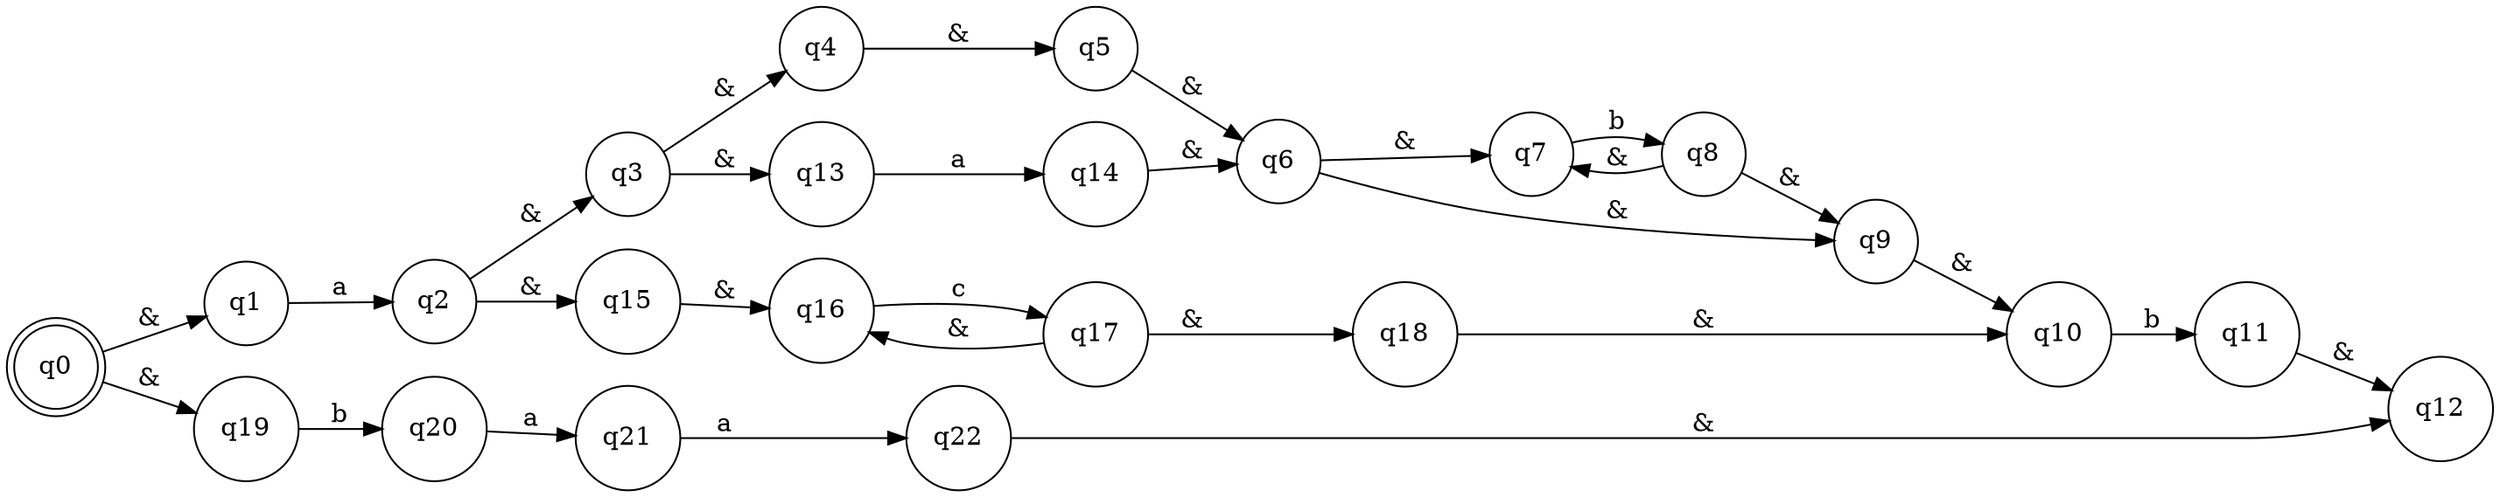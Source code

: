 digraph G {
	rankdir=LR size="20,5"
	node [shape=doublecircle]
	q0
	node [shape=circle]
	q1
	node [shape=circle]
	q2
	node [shape=circle]
	q3
	node [shape=circle]
	q4
	node [shape=circle]
	q5
	node [shape=circle]
	q6
	node [shape=circle]
	q7
	node [shape=circle]
	q8
	node [shape=circle]
	q9
	node [shape=circle]
	q10
	node [shape=circle]
	q11
	node [shape=circle]
	q12
	node [shape=circle]
	q13
	node [shape=circle]
	q14
	node [shape=circle]
	q15
	node [shape=circle]
	q16
	node [shape=circle]
	q17
	node [shape=circle]
	q18
	node [shape=circle]
	q19
	node [shape=circle]
	q20
	node [shape=circle]
	q21
	node [shape=circle]
	q22
	q0 -> q1 [label="&"]
	q0 -> q19 [label="&"]
	q1 -> q2 [label=a]
	q2 -> q3 [label="&"]
	q2 -> q15 [label="&"]
	q3 -> q4 [label="&"]
	q3 -> q13 [label="&"]
	q4 -> q5 [label="&"]
	q5 -> q6 [label="&"]
	q6 -> q7 [label="&"]
	q6 -> q9 [label="&"]
	q7 -> q8 [label=b]
	q8 -> q7 [label="&"]
	q8 -> q9 [label="&"]
	q9 -> q10 [label="&"]
	q10 -> q11 [label=b]
	q11 -> q12 [label="&"]
	q13 -> q14 [label=a]
	q14 -> q6 [label="&"]
	q15 -> q16 [label="&"]
	q16 -> q17 [label=c]
	q17 -> q16 [label="&"]
	q17 -> q18 [label="&"]
	q18 -> q10 [label="&"]
	q19 -> q20 [label=b]
	q20 -> q21 [label=a]
	q21 -> q22 [label=a]
	q22 -> q12 [label="&"]
}
